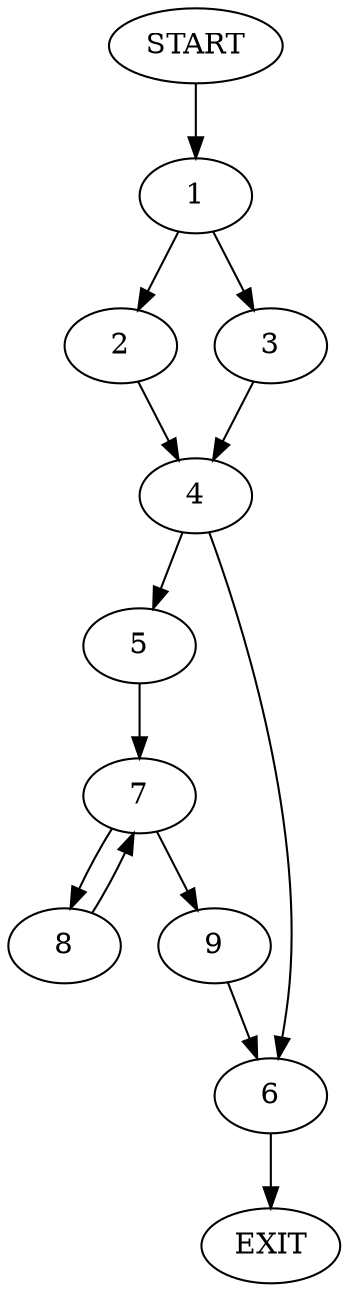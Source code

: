 digraph {
0 [label="START"]
10 [label="EXIT"]
0 -> 1
1 -> 2
1 -> 3
3 -> 4
2 -> 4
4 -> 5
4 -> 6
6 -> 10
5 -> 7
7 -> 8
7 -> 9
9 -> 6
8 -> 7
}
